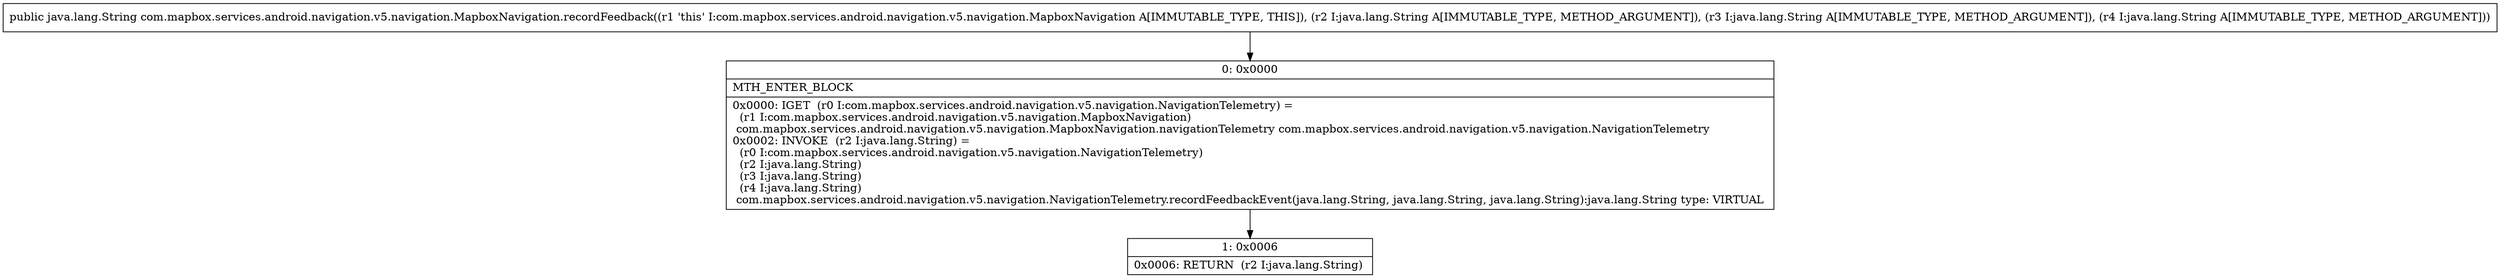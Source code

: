 digraph "CFG forcom.mapbox.services.android.navigation.v5.navigation.MapboxNavigation.recordFeedback(Ljava\/lang\/String;Ljava\/lang\/String;Ljava\/lang\/String;)Ljava\/lang\/String;" {
Node_0 [shape=record,label="{0\:\ 0x0000|MTH_ENTER_BLOCK\l|0x0000: IGET  (r0 I:com.mapbox.services.android.navigation.v5.navigation.NavigationTelemetry) = \l  (r1 I:com.mapbox.services.android.navigation.v5.navigation.MapboxNavigation)\l com.mapbox.services.android.navigation.v5.navigation.MapboxNavigation.navigationTelemetry com.mapbox.services.android.navigation.v5.navigation.NavigationTelemetry \l0x0002: INVOKE  (r2 I:java.lang.String) = \l  (r0 I:com.mapbox.services.android.navigation.v5.navigation.NavigationTelemetry)\l  (r2 I:java.lang.String)\l  (r3 I:java.lang.String)\l  (r4 I:java.lang.String)\l com.mapbox.services.android.navigation.v5.navigation.NavigationTelemetry.recordFeedbackEvent(java.lang.String, java.lang.String, java.lang.String):java.lang.String type: VIRTUAL \l}"];
Node_1 [shape=record,label="{1\:\ 0x0006|0x0006: RETURN  (r2 I:java.lang.String) \l}"];
MethodNode[shape=record,label="{public java.lang.String com.mapbox.services.android.navigation.v5.navigation.MapboxNavigation.recordFeedback((r1 'this' I:com.mapbox.services.android.navigation.v5.navigation.MapboxNavigation A[IMMUTABLE_TYPE, THIS]), (r2 I:java.lang.String A[IMMUTABLE_TYPE, METHOD_ARGUMENT]), (r3 I:java.lang.String A[IMMUTABLE_TYPE, METHOD_ARGUMENT]), (r4 I:java.lang.String A[IMMUTABLE_TYPE, METHOD_ARGUMENT])) }"];
MethodNode -> Node_0;
Node_0 -> Node_1;
}


